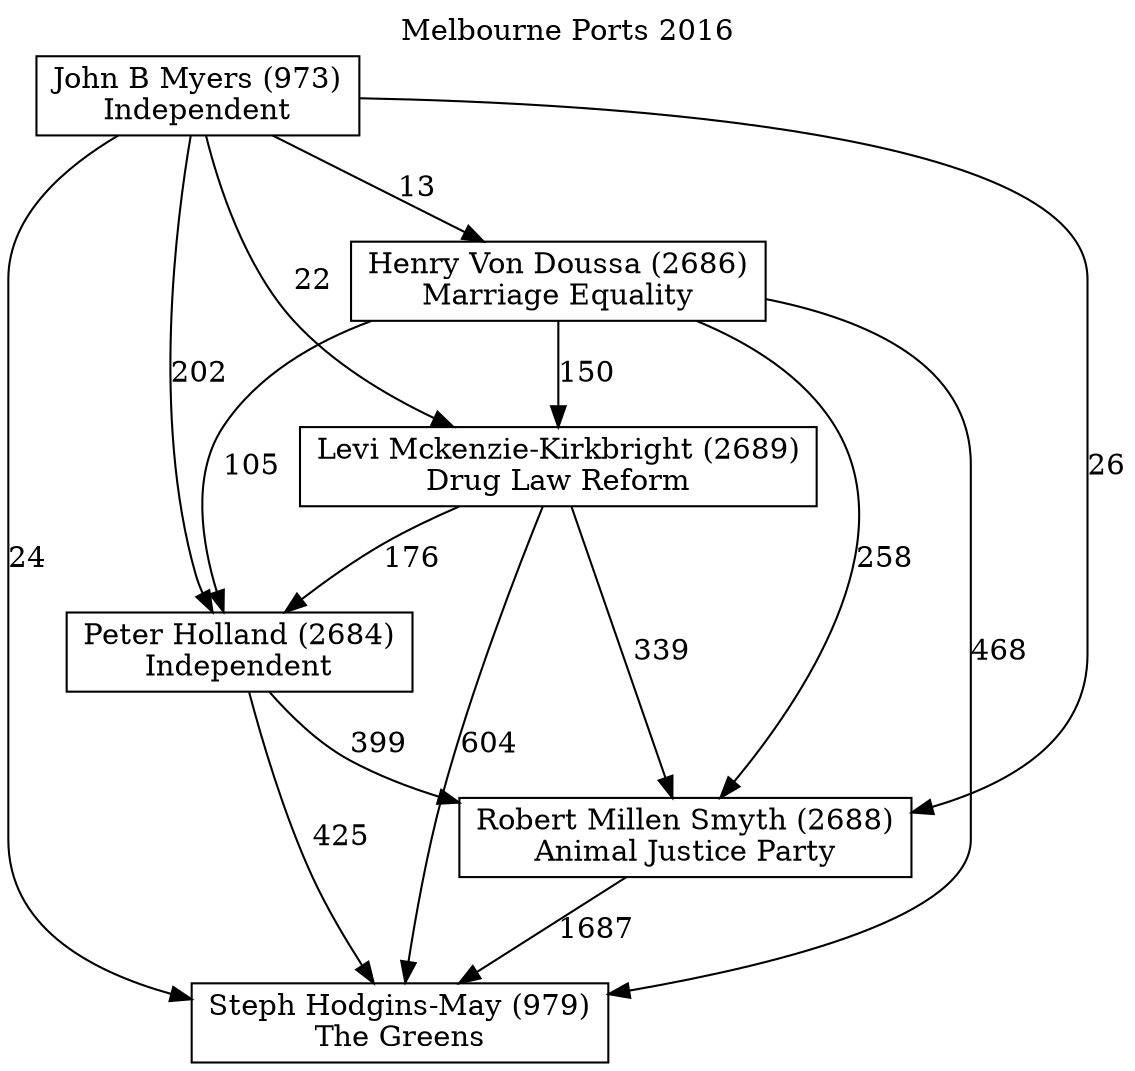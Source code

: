 // House preference flow
digraph "Steph Hodgins-May (979)_Melbourne Ports_2016" {
	graph [label="Melbourne Ports 2016" labelloc=t mclimit=10]
	node [shape=box]
	"Steph Hodgins-May (979)" [label="Steph Hodgins-May (979)
The Greens"]
	"Robert Millen Smyth (2688)" [label="Robert Millen Smyth (2688)
Animal Justice Party"]
	"Peter Holland (2684)" [label="Peter Holland (2684)
Independent"]
	"Levi Mckenzie-Kirkbright (2689)" [label="Levi Mckenzie-Kirkbright (2689)
Drug Law Reform"]
	"Henry Von Doussa (2686)" [label="Henry Von Doussa (2686)
Marriage Equality"]
	"John B Myers (973)" [label="John B Myers (973)
Independent"]
	"Steph Hodgins-May (979)" [label="Steph Hodgins-May (979)
The Greens"]
	"Peter Holland (2684)" [label="Peter Holland (2684)
Independent"]
	"Levi Mckenzie-Kirkbright (2689)" [label="Levi Mckenzie-Kirkbright (2689)
Drug Law Reform"]
	"Henry Von Doussa (2686)" [label="Henry Von Doussa (2686)
Marriage Equality"]
	"John B Myers (973)" [label="John B Myers (973)
Independent"]
	"Steph Hodgins-May (979)" [label="Steph Hodgins-May (979)
The Greens"]
	"Levi Mckenzie-Kirkbright (2689)" [label="Levi Mckenzie-Kirkbright (2689)
Drug Law Reform"]
	"Henry Von Doussa (2686)" [label="Henry Von Doussa (2686)
Marriage Equality"]
	"John B Myers (973)" [label="John B Myers (973)
Independent"]
	"Steph Hodgins-May (979)" [label="Steph Hodgins-May (979)
The Greens"]
	"Henry Von Doussa (2686)" [label="Henry Von Doussa (2686)
Marriage Equality"]
	"John B Myers (973)" [label="John B Myers (973)
Independent"]
	"Steph Hodgins-May (979)" [label="Steph Hodgins-May (979)
The Greens"]
	"John B Myers (973)" [label="John B Myers (973)
Independent"]
	"John B Myers (973)" [label="John B Myers (973)
Independent"]
	"Henry Von Doussa (2686)" [label="Henry Von Doussa (2686)
Marriage Equality"]
	"John B Myers (973)" [label="John B Myers (973)
Independent"]
	"John B Myers (973)" [label="John B Myers (973)
Independent"]
	"Levi Mckenzie-Kirkbright (2689)" [label="Levi Mckenzie-Kirkbright (2689)
Drug Law Reform"]
	"Henry Von Doussa (2686)" [label="Henry Von Doussa (2686)
Marriage Equality"]
	"John B Myers (973)" [label="John B Myers (973)
Independent"]
	"Levi Mckenzie-Kirkbright (2689)" [label="Levi Mckenzie-Kirkbright (2689)
Drug Law Reform"]
	"John B Myers (973)" [label="John B Myers (973)
Independent"]
	"John B Myers (973)" [label="John B Myers (973)
Independent"]
	"Henry Von Doussa (2686)" [label="Henry Von Doussa (2686)
Marriage Equality"]
	"John B Myers (973)" [label="John B Myers (973)
Independent"]
	"John B Myers (973)" [label="John B Myers (973)
Independent"]
	"Peter Holland (2684)" [label="Peter Holland (2684)
Independent"]
	"Levi Mckenzie-Kirkbright (2689)" [label="Levi Mckenzie-Kirkbright (2689)
Drug Law Reform"]
	"Henry Von Doussa (2686)" [label="Henry Von Doussa (2686)
Marriage Equality"]
	"John B Myers (973)" [label="John B Myers (973)
Independent"]
	"Peter Holland (2684)" [label="Peter Holland (2684)
Independent"]
	"Henry Von Doussa (2686)" [label="Henry Von Doussa (2686)
Marriage Equality"]
	"John B Myers (973)" [label="John B Myers (973)
Independent"]
	"Peter Holland (2684)" [label="Peter Holland (2684)
Independent"]
	"John B Myers (973)" [label="John B Myers (973)
Independent"]
	"John B Myers (973)" [label="John B Myers (973)
Independent"]
	"Henry Von Doussa (2686)" [label="Henry Von Doussa (2686)
Marriage Equality"]
	"John B Myers (973)" [label="John B Myers (973)
Independent"]
	"John B Myers (973)" [label="John B Myers (973)
Independent"]
	"Levi Mckenzie-Kirkbright (2689)" [label="Levi Mckenzie-Kirkbright (2689)
Drug Law Reform"]
	"Henry Von Doussa (2686)" [label="Henry Von Doussa (2686)
Marriage Equality"]
	"John B Myers (973)" [label="John B Myers (973)
Independent"]
	"Levi Mckenzie-Kirkbright (2689)" [label="Levi Mckenzie-Kirkbright (2689)
Drug Law Reform"]
	"John B Myers (973)" [label="John B Myers (973)
Independent"]
	"John B Myers (973)" [label="John B Myers (973)
Independent"]
	"Henry Von Doussa (2686)" [label="Henry Von Doussa (2686)
Marriage Equality"]
	"John B Myers (973)" [label="John B Myers (973)
Independent"]
	"John B Myers (973)" [label="John B Myers (973)
Independent"]
	"Robert Millen Smyth (2688)" [label="Robert Millen Smyth (2688)
Animal Justice Party"]
	"Peter Holland (2684)" [label="Peter Holland (2684)
Independent"]
	"Levi Mckenzie-Kirkbright (2689)" [label="Levi Mckenzie-Kirkbright (2689)
Drug Law Reform"]
	"Henry Von Doussa (2686)" [label="Henry Von Doussa (2686)
Marriage Equality"]
	"John B Myers (973)" [label="John B Myers (973)
Independent"]
	"Robert Millen Smyth (2688)" [label="Robert Millen Smyth (2688)
Animal Justice Party"]
	"Levi Mckenzie-Kirkbright (2689)" [label="Levi Mckenzie-Kirkbright (2689)
Drug Law Reform"]
	"Henry Von Doussa (2686)" [label="Henry Von Doussa (2686)
Marriage Equality"]
	"John B Myers (973)" [label="John B Myers (973)
Independent"]
	"Robert Millen Smyth (2688)" [label="Robert Millen Smyth (2688)
Animal Justice Party"]
	"Henry Von Doussa (2686)" [label="Henry Von Doussa (2686)
Marriage Equality"]
	"John B Myers (973)" [label="John B Myers (973)
Independent"]
	"Robert Millen Smyth (2688)" [label="Robert Millen Smyth (2688)
Animal Justice Party"]
	"John B Myers (973)" [label="John B Myers (973)
Independent"]
	"John B Myers (973)" [label="John B Myers (973)
Independent"]
	"Henry Von Doussa (2686)" [label="Henry Von Doussa (2686)
Marriage Equality"]
	"John B Myers (973)" [label="John B Myers (973)
Independent"]
	"John B Myers (973)" [label="John B Myers (973)
Independent"]
	"Levi Mckenzie-Kirkbright (2689)" [label="Levi Mckenzie-Kirkbright (2689)
Drug Law Reform"]
	"Henry Von Doussa (2686)" [label="Henry Von Doussa (2686)
Marriage Equality"]
	"John B Myers (973)" [label="John B Myers (973)
Independent"]
	"Levi Mckenzie-Kirkbright (2689)" [label="Levi Mckenzie-Kirkbright (2689)
Drug Law Reform"]
	"John B Myers (973)" [label="John B Myers (973)
Independent"]
	"John B Myers (973)" [label="John B Myers (973)
Independent"]
	"Henry Von Doussa (2686)" [label="Henry Von Doussa (2686)
Marriage Equality"]
	"John B Myers (973)" [label="John B Myers (973)
Independent"]
	"John B Myers (973)" [label="John B Myers (973)
Independent"]
	"Peter Holland (2684)" [label="Peter Holland (2684)
Independent"]
	"Levi Mckenzie-Kirkbright (2689)" [label="Levi Mckenzie-Kirkbright (2689)
Drug Law Reform"]
	"Henry Von Doussa (2686)" [label="Henry Von Doussa (2686)
Marriage Equality"]
	"John B Myers (973)" [label="John B Myers (973)
Independent"]
	"Peter Holland (2684)" [label="Peter Holland (2684)
Independent"]
	"Henry Von Doussa (2686)" [label="Henry Von Doussa (2686)
Marriage Equality"]
	"John B Myers (973)" [label="John B Myers (973)
Independent"]
	"Peter Holland (2684)" [label="Peter Holland (2684)
Independent"]
	"John B Myers (973)" [label="John B Myers (973)
Independent"]
	"John B Myers (973)" [label="John B Myers (973)
Independent"]
	"Henry Von Doussa (2686)" [label="Henry Von Doussa (2686)
Marriage Equality"]
	"John B Myers (973)" [label="John B Myers (973)
Independent"]
	"John B Myers (973)" [label="John B Myers (973)
Independent"]
	"Levi Mckenzie-Kirkbright (2689)" [label="Levi Mckenzie-Kirkbright (2689)
Drug Law Reform"]
	"Henry Von Doussa (2686)" [label="Henry Von Doussa (2686)
Marriage Equality"]
	"John B Myers (973)" [label="John B Myers (973)
Independent"]
	"Levi Mckenzie-Kirkbright (2689)" [label="Levi Mckenzie-Kirkbright (2689)
Drug Law Reform"]
	"John B Myers (973)" [label="John B Myers (973)
Independent"]
	"John B Myers (973)" [label="John B Myers (973)
Independent"]
	"Henry Von Doussa (2686)" [label="Henry Von Doussa (2686)
Marriage Equality"]
	"John B Myers (973)" [label="John B Myers (973)
Independent"]
	"John B Myers (973)" [label="John B Myers (973)
Independent"]
	"Robert Millen Smyth (2688)" -> "Steph Hodgins-May (979)" [label=1687]
	"Peter Holland (2684)" -> "Robert Millen Smyth (2688)" [label=399]
	"Levi Mckenzie-Kirkbright (2689)" -> "Peter Holland (2684)" [label=176]
	"Henry Von Doussa (2686)" -> "Levi Mckenzie-Kirkbright (2689)" [label=150]
	"John B Myers (973)" -> "Henry Von Doussa (2686)" [label=13]
	"Peter Holland (2684)" -> "Steph Hodgins-May (979)" [label=425]
	"Levi Mckenzie-Kirkbright (2689)" -> "Steph Hodgins-May (979)" [label=604]
	"Henry Von Doussa (2686)" -> "Steph Hodgins-May (979)" [label=468]
	"John B Myers (973)" -> "Steph Hodgins-May (979)" [label=24]
	"John B Myers (973)" -> "Levi Mckenzie-Kirkbright (2689)" [label=22]
	"Henry Von Doussa (2686)" -> "Peter Holland (2684)" [label=105]
	"John B Myers (973)" -> "Peter Holland (2684)" [label=202]
	"Levi Mckenzie-Kirkbright (2689)" -> "Robert Millen Smyth (2688)" [label=339]
	"Henry Von Doussa (2686)" -> "Robert Millen Smyth (2688)" [label=258]
	"John B Myers (973)" -> "Robert Millen Smyth (2688)" [label=26]
}
